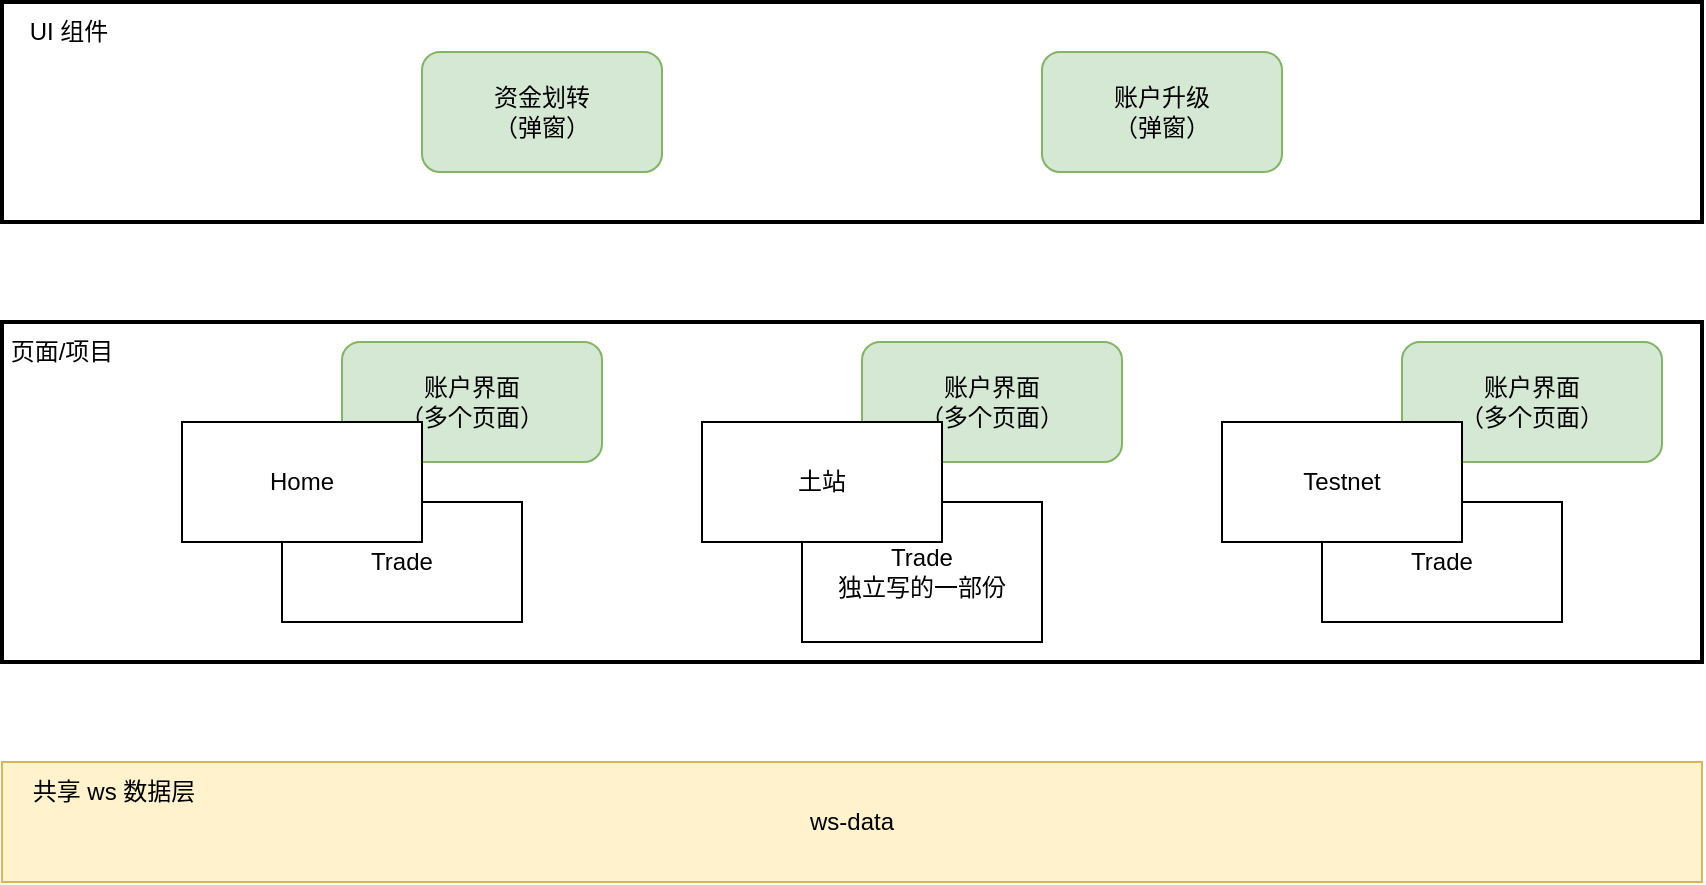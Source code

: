 <mxfile version="21.0.8" type="github">
  <diagram name="Page-1" id="XsqB8b9VYWxZf0B4IzV1">
    <mxGraphModel dx="1910" dy="827" grid="1" gridSize="10" guides="1" tooltips="1" connect="1" arrows="1" fold="1" page="1" pageScale="1" pageWidth="827" pageHeight="1169" math="0" shadow="0">
      <root>
        <mxCell id="0" />
        <mxCell id="1" parent="0" />
        <mxCell id="VD_UxQhcJUa0Sc6m_3p2-33" value="" style="group" vertex="1" connectable="0" parent="1">
          <mxGeometry x="-50" y="210" width="850" height="170" as="geometry" />
        </mxCell>
        <mxCell id="VD_UxQhcJUa0Sc6m_3p2-29" value="" style="rounded=0;whiteSpace=wrap;html=1;strokeWidth=2;align=left;horizontal=1;" vertex="1" parent="VD_UxQhcJUa0Sc6m_3p2-33">
          <mxGeometry width="850" height="170" as="geometry" />
        </mxCell>
        <mxCell id="VD_UxQhcJUa0Sc6m_3p2-32" value="页面/项目" style="text;html=1;strokeColor=none;fillColor=none;align=center;verticalAlign=middle;whiteSpace=wrap;rounded=0;" vertex="1" parent="VD_UxQhcJUa0Sc6m_3p2-33">
          <mxGeometry width="60" height="30" as="geometry" />
        </mxCell>
        <mxCell id="VD_UxQhcJUa0Sc6m_3p2-31" value="" style="group" vertex="1" connectable="0" parent="1">
          <mxGeometry x="-50" y="50" width="850" height="110" as="geometry" />
        </mxCell>
        <mxCell id="VD_UxQhcJUa0Sc6m_3p2-26" value="" style="rounded=0;whiteSpace=wrap;html=1;strokeWidth=2;align=left;horizontal=1;" vertex="1" parent="VD_UxQhcJUa0Sc6m_3p2-31">
          <mxGeometry width="850" height="110" as="geometry" />
        </mxCell>
        <mxCell id="VD_UxQhcJUa0Sc6m_3p2-27" value="UI 组件" style="text;html=1;strokeColor=none;fillColor=none;align=center;verticalAlign=middle;whiteSpace=wrap;rounded=0;" vertex="1" parent="VD_UxQhcJUa0Sc6m_3p2-31">
          <mxGeometry width="67.105" height="30" as="geometry" />
        </mxCell>
        <mxCell id="VD_UxQhcJUa0Sc6m_3p2-14" value="资金划转&lt;br&gt;（弹窗）" style="rounded=1;whiteSpace=wrap;html=1;fillColor=#d5e8d4;strokeColor=#82b366;" vertex="1" parent="VD_UxQhcJUa0Sc6m_3p2-31">
          <mxGeometry x="210" y="25" width="120" height="60" as="geometry" />
        </mxCell>
        <mxCell id="VD_UxQhcJUa0Sc6m_3p2-15" value="账户升级&lt;br&gt;（弹窗）" style="rounded=1;whiteSpace=wrap;html=1;fillColor=#d5e8d4;strokeColor=#82b366;" vertex="1" parent="VD_UxQhcJUa0Sc6m_3p2-31">
          <mxGeometry x="520" y="25" width="120" height="60" as="geometry" />
        </mxCell>
        <mxCell id="VD_UxQhcJUa0Sc6m_3p2-3" value="Trade" style="rounded=0;whiteSpace=wrap;html=1;" vertex="1" parent="1">
          <mxGeometry x="90" y="300" width="120" height="60" as="geometry" />
        </mxCell>
        <mxCell id="VD_UxQhcJUa0Sc6m_3p2-9" value="Trade&lt;br style=&quot;border-color: var(--border-color);&quot;&gt;独立写的一部份" style="rounded=0;whiteSpace=wrap;html=1;" vertex="1" parent="1">
          <mxGeometry x="350" y="300" width="120" height="70" as="geometry" />
        </mxCell>
        <mxCell id="VD_UxQhcJUa0Sc6m_3p2-11" value="Trade" style="rounded=0;whiteSpace=wrap;html=1;" vertex="1" parent="1">
          <mxGeometry x="610" y="300" width="120" height="60" as="geometry" />
        </mxCell>
        <mxCell id="VD_UxQhcJUa0Sc6m_3p2-16" value="账户界面&lt;br&gt;（多个页面）" style="rounded=1;whiteSpace=wrap;html=1;fillColor=#d5e8d4;strokeColor=#82b366;" vertex="1" parent="1">
          <mxGeometry x="120" y="220" width="130" height="60" as="geometry" />
        </mxCell>
        <mxCell id="VD_UxQhcJUa0Sc6m_3p2-18" value="账户界面&lt;br&gt;（多个页面）" style="rounded=1;whiteSpace=wrap;html=1;fillColor=#d5e8d4;strokeColor=#82b366;" vertex="1" parent="1">
          <mxGeometry x="380" y="220" width="130" height="60" as="geometry" />
        </mxCell>
        <mxCell id="VD_UxQhcJUa0Sc6m_3p2-19" value="账户界面&lt;br&gt;（多个页面）" style="rounded=1;whiteSpace=wrap;html=1;fillColor=#d5e8d4;strokeColor=#82b366;" vertex="1" parent="1">
          <mxGeometry x="650" y="220" width="130" height="60" as="geometry" />
        </mxCell>
        <mxCell id="VD_UxQhcJUa0Sc6m_3p2-30" value="" style="group;strokeWidth=2;perimeterSpacing=0;" vertex="1" connectable="0" parent="1">
          <mxGeometry x="-50" y="430" width="850" height="60" as="geometry" />
        </mxCell>
        <mxCell id="VD_UxQhcJUa0Sc6m_3p2-12" value="ws-data" style="rounded=0;whiteSpace=wrap;html=1;fillColor=#fff2cc;strokeColor=#d6b656;" vertex="1" parent="VD_UxQhcJUa0Sc6m_3p2-30">
          <mxGeometry width="850" height="60" as="geometry" />
        </mxCell>
        <mxCell id="VD_UxQhcJUa0Sc6m_3p2-28" value="共享 ws 数据层" style="text;html=1;strokeColor=none;fillColor=none;align=center;verticalAlign=middle;whiteSpace=wrap;rounded=0;" vertex="1" parent="VD_UxQhcJUa0Sc6m_3p2-30">
          <mxGeometry width="111.842" height="30" as="geometry" />
        </mxCell>
        <mxCell id="VD_UxQhcJUa0Sc6m_3p2-2" value="Home" style="rounded=0;whiteSpace=wrap;html=1;" vertex="1" parent="1">
          <mxGeometry x="40" y="260" width="120" height="60" as="geometry" />
        </mxCell>
        <mxCell id="VD_UxQhcJUa0Sc6m_3p2-8" value="土站" style="rounded=0;whiteSpace=wrap;html=1;" vertex="1" parent="1">
          <mxGeometry x="300" y="260" width="120" height="60" as="geometry" />
        </mxCell>
        <mxCell id="VD_UxQhcJUa0Sc6m_3p2-10" value="Testnet" style="rounded=0;whiteSpace=wrap;html=1;" vertex="1" parent="1">
          <mxGeometry x="560" y="260" width="120" height="60" as="geometry" />
        </mxCell>
      </root>
    </mxGraphModel>
  </diagram>
</mxfile>

